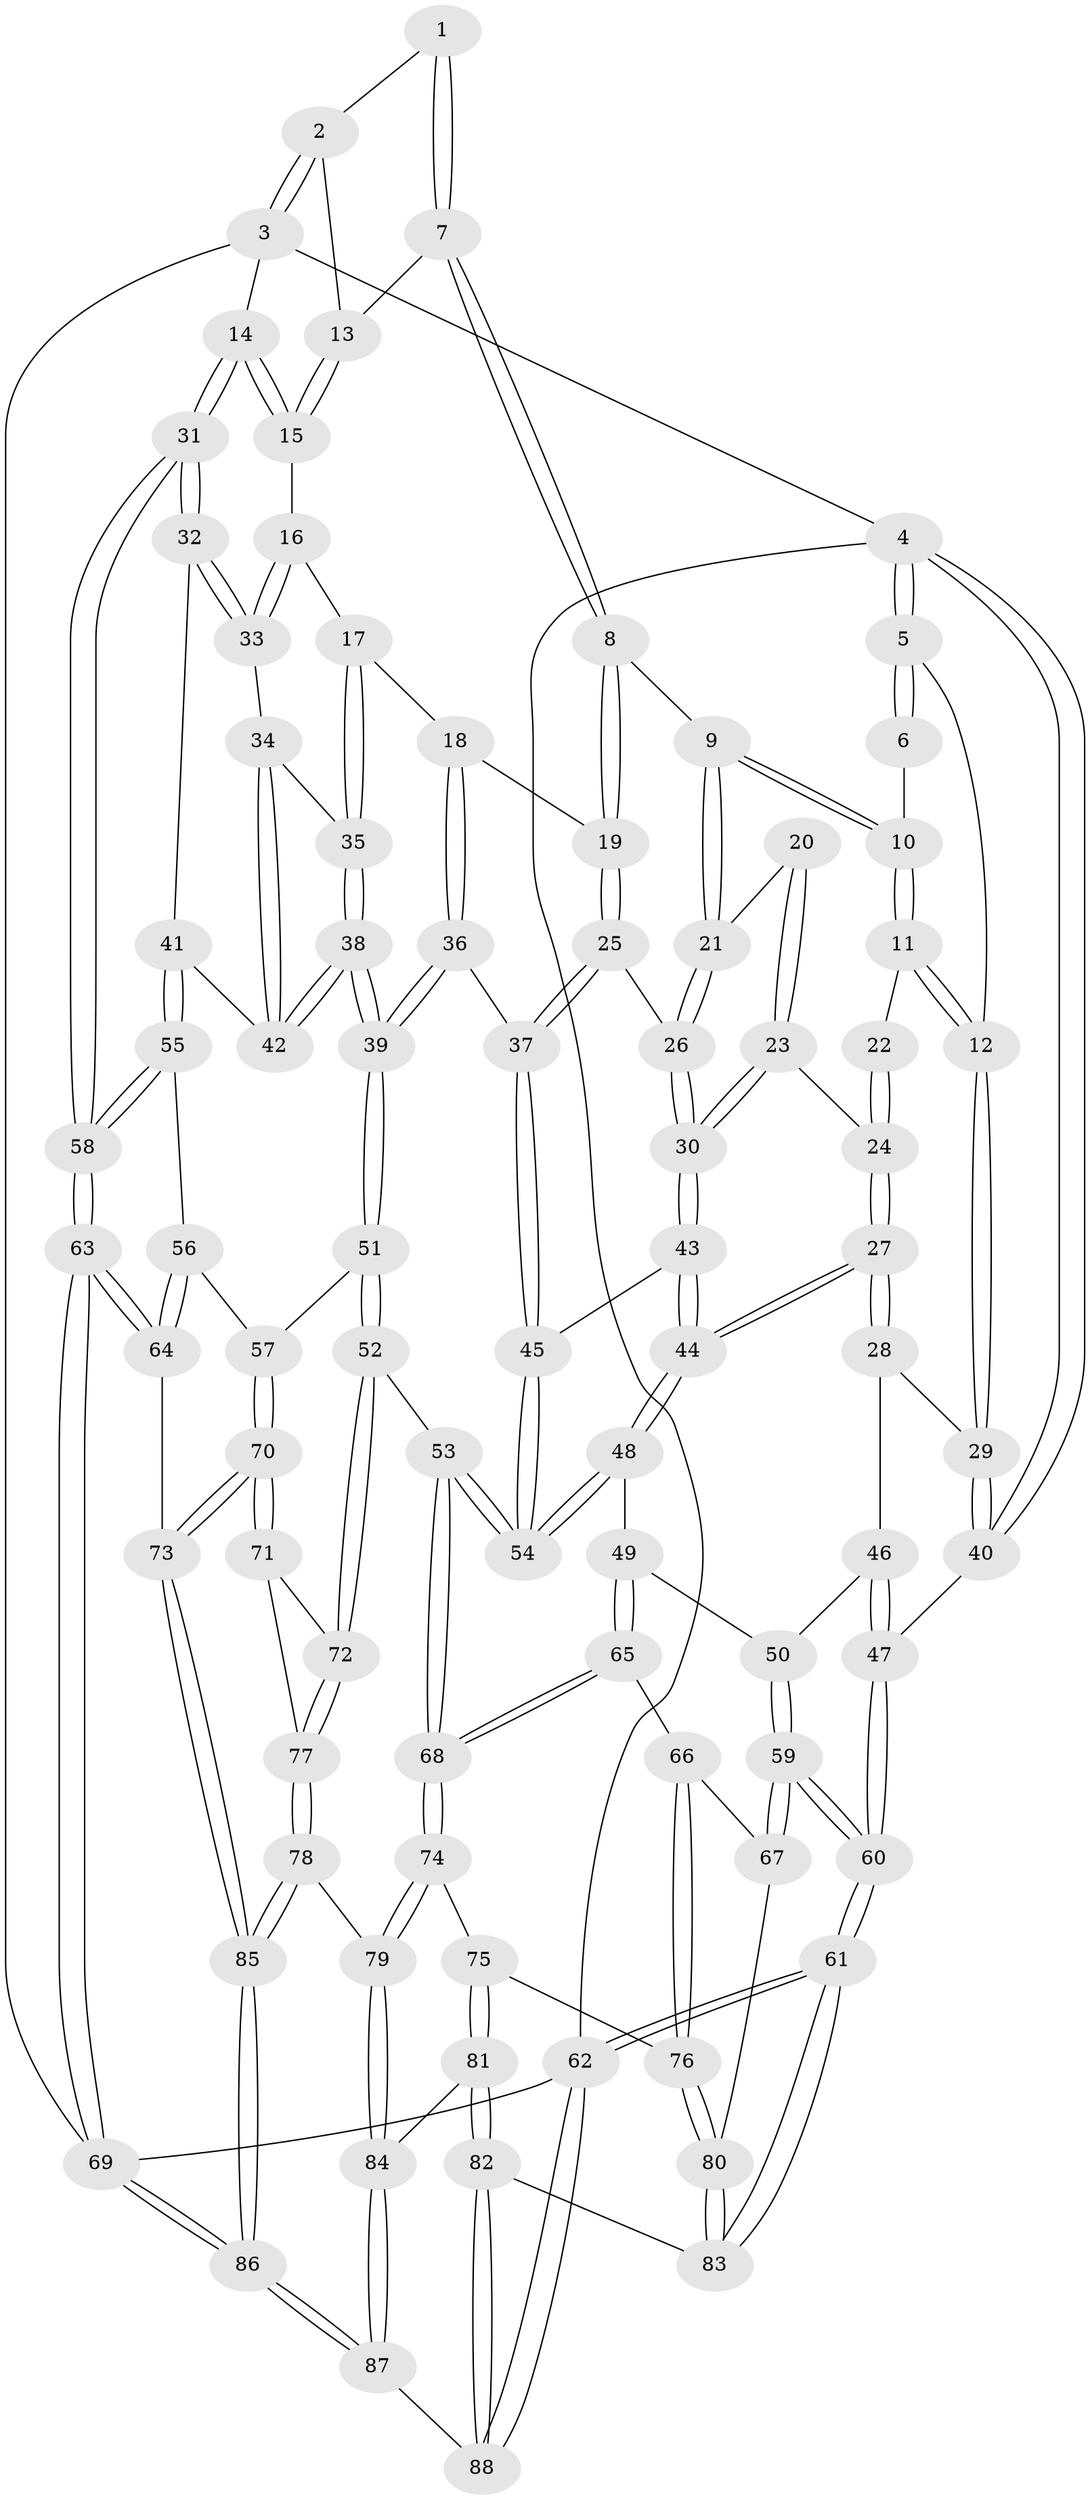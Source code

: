 // Generated by graph-tools (version 1.1) at 2025/00/03/09/25 05:00:20]
// undirected, 88 vertices, 217 edges
graph export_dot {
graph [start="1"]
  node [color=gray90,style=filled];
  1 [pos="+0.6080723785066748+0"];
  2 [pos="+1+0"];
  3 [pos="+1+0"];
  4 [pos="+0+0"];
  5 [pos="+0+0"];
  6 [pos="+0.2533576428791079+0"];
  7 [pos="+0.615103538384257+0.12899182856007582"];
  8 [pos="+0.5916842809883481+0.1586604521477895"];
  9 [pos="+0.5582817812016689+0.16962909228730816"];
  10 [pos="+0.31707946514311414+0.056146317760641634"];
  11 [pos="+0.2518974542288908+0.1968255817219389"];
  12 [pos="+0.18155981906369995+0.24257357426909082"];
  13 [pos="+0.8535340569149368+0.1167138231024832"];
  14 [pos="+1+0.36091999420420207"];
  15 [pos="+0.875809521514297+0.22991358508312426"];
  16 [pos="+0.8603250762213408+0.25623528285953895"];
  17 [pos="+0.7485389609540007+0.2996858196318782"];
  18 [pos="+0.6880766393085657+0.291299451922461"];
  19 [pos="+0.645528353410969+0.2440873786400307"];
  20 [pos="+0.3677693435583595+0.2580731949339951"];
  21 [pos="+0.5477468665917343+0.18564015791204017"];
  22 [pos="+0.32671878623738276+0.2526408915092787"];
  23 [pos="+0.4511799313542846+0.3492714575290667"];
  24 [pos="+0.34967122524631516+0.3562924872081924"];
  25 [pos="+0.5848799682682937+0.3903007512448166"];
  26 [pos="+0.49331188332126313+0.336552901461353"];
  27 [pos="+0.2542774008049784+0.47766853128365583"];
  28 [pos="+0.17117034500606096+0.3636275448050554"];
  29 [pos="+0.1460780068370156+0.2876360447769375"];
  30 [pos="+0.4706342365467599+0.3550150264921245"];
  31 [pos="+1+0.4812580299473593"];
  32 [pos="+0.9867852908917203+0.4625445561556017"];
  33 [pos="+0.8617006419975347+0.2766777450871831"];
  34 [pos="+0.8433282921658002+0.36283045381034484"];
  35 [pos="+0.7713195566985913+0.3737449846802892"];
  36 [pos="+0.6639193763741171+0.4510927814104699"];
  37 [pos="+0.6223784147938674+0.43508574266012506"];
  38 [pos="+0.7306270625247658+0.4903306854475861"];
  39 [pos="+0.7049423666101756+0.5041348800696046"];
  40 [pos="+0+0.25328409195180523"];
  41 [pos="+0.8992328931831823+0.47174661248246635"];
  42 [pos="+0.8717712072106175+0.46368202824084065"];
  43 [pos="+0.45541109881326153+0.44986445801039887"];
  44 [pos="+0.2616350377798414+0.5027367483382758"];
  45 [pos="+0.48562798163406695+0.4805739241198819"];
  46 [pos="+0.0318965615723348+0.4809463119656305"];
  47 [pos="+0+0.39946523522107985"];
  48 [pos="+0.25617950222147046+0.5361447683770565"];
  49 [pos="+0.25435988268911575+0.5393794297875235"];
  50 [pos="+0.0768578118737042+0.5478648029275215"];
  51 [pos="+0.6888331801858051+0.5799915915209989"];
  52 [pos="+0.543430497972371+0.6398616616687487"];
  53 [pos="+0.5298004122470609+0.6369832719961451"];
  54 [pos="+0.5212424013637703+0.6263538353149967"];
  55 [pos="+0.8690978232080164+0.5858557561925315"];
  56 [pos="+0.8283003901785938+0.6297273082774273"];
  57 [pos="+0.6916789459817577+0.5829566818647676"];
  58 [pos="+1+0.6821246928411241"];
  59 [pos="+0+0.7582540347668892"];
  60 [pos="+0+0.831242423307083"];
  61 [pos="+0+1"];
  62 [pos="+0+1"];
  63 [pos="+1+0.7199467623074688"];
  64 [pos="+0.9036770321165345+0.7418928886666358"];
  65 [pos="+0.2497602601112027+0.586914775532383"];
  66 [pos="+0.21973456653508852+0.6553093005173147"];
  67 [pos="+0.12409894142245888+0.7336732682093422"];
  68 [pos="+0.42192839260349363+0.7305801424939508"];
  69 [pos="+1+1"];
  70 [pos="+0.7575196729736992+0.8442021633102935"];
  71 [pos="+0.6755426744560621+0.8105535831708156"];
  72 [pos="+0.5711351331909817+0.7206856838477749"];
  73 [pos="+0.7615968387367371+0.8487474554374232"];
  74 [pos="+0.4096870525776359+0.7633081264897944"];
  75 [pos="+0.34772612261448144+0.8128703119699955"];
  76 [pos="+0.3292738571700545+0.8092526788597703"];
  77 [pos="+0.5273927615318471+0.8516617049350258"];
  78 [pos="+0.5229106373963419+0.8571314248473839"];
  79 [pos="+0.5227839851920911+0.8571580179175715"];
  80 [pos="+0.2184638065282443+0.8572647361258706"];
  81 [pos="+0.37129586997856645+0.8931107085373515"];
  82 [pos="+0.31289156709836763+1"];
  83 [pos="+0.21661316967548358+0.8637453417325996"];
  84 [pos="+0.4730181010462097+0.9159049787357767"];
  85 [pos="+0.756966045386684+1"];
  86 [pos="+0.7866772225842935+1"];
  87 [pos="+0.5242829338126845+1"];
  88 [pos="+0.299817727798431+1"];
  1 -- 2;
  1 -- 7;
  1 -- 7;
  2 -- 3;
  2 -- 3;
  2 -- 13;
  3 -- 4;
  3 -- 14;
  3 -- 69;
  4 -- 5;
  4 -- 5;
  4 -- 40;
  4 -- 40;
  4 -- 62;
  5 -- 6;
  5 -- 6;
  5 -- 12;
  6 -- 10;
  7 -- 8;
  7 -- 8;
  7 -- 13;
  8 -- 9;
  8 -- 19;
  8 -- 19;
  9 -- 10;
  9 -- 10;
  9 -- 21;
  9 -- 21;
  10 -- 11;
  10 -- 11;
  11 -- 12;
  11 -- 12;
  11 -- 22;
  12 -- 29;
  12 -- 29;
  13 -- 15;
  13 -- 15;
  14 -- 15;
  14 -- 15;
  14 -- 31;
  14 -- 31;
  15 -- 16;
  16 -- 17;
  16 -- 33;
  16 -- 33;
  17 -- 18;
  17 -- 35;
  17 -- 35;
  18 -- 19;
  18 -- 36;
  18 -- 36;
  19 -- 25;
  19 -- 25;
  20 -- 21;
  20 -- 23;
  20 -- 23;
  21 -- 26;
  21 -- 26;
  22 -- 24;
  22 -- 24;
  23 -- 24;
  23 -- 30;
  23 -- 30;
  24 -- 27;
  24 -- 27;
  25 -- 26;
  25 -- 37;
  25 -- 37;
  26 -- 30;
  26 -- 30;
  27 -- 28;
  27 -- 28;
  27 -- 44;
  27 -- 44;
  28 -- 29;
  28 -- 46;
  29 -- 40;
  29 -- 40;
  30 -- 43;
  30 -- 43;
  31 -- 32;
  31 -- 32;
  31 -- 58;
  31 -- 58;
  32 -- 33;
  32 -- 33;
  32 -- 41;
  33 -- 34;
  34 -- 35;
  34 -- 42;
  34 -- 42;
  35 -- 38;
  35 -- 38;
  36 -- 37;
  36 -- 39;
  36 -- 39;
  37 -- 45;
  37 -- 45;
  38 -- 39;
  38 -- 39;
  38 -- 42;
  38 -- 42;
  39 -- 51;
  39 -- 51;
  40 -- 47;
  41 -- 42;
  41 -- 55;
  41 -- 55;
  43 -- 44;
  43 -- 44;
  43 -- 45;
  44 -- 48;
  44 -- 48;
  45 -- 54;
  45 -- 54;
  46 -- 47;
  46 -- 47;
  46 -- 50;
  47 -- 60;
  47 -- 60;
  48 -- 49;
  48 -- 54;
  48 -- 54;
  49 -- 50;
  49 -- 65;
  49 -- 65;
  50 -- 59;
  50 -- 59;
  51 -- 52;
  51 -- 52;
  51 -- 57;
  52 -- 53;
  52 -- 72;
  52 -- 72;
  53 -- 54;
  53 -- 54;
  53 -- 68;
  53 -- 68;
  55 -- 56;
  55 -- 58;
  55 -- 58;
  56 -- 57;
  56 -- 64;
  56 -- 64;
  57 -- 70;
  57 -- 70;
  58 -- 63;
  58 -- 63;
  59 -- 60;
  59 -- 60;
  59 -- 67;
  59 -- 67;
  60 -- 61;
  60 -- 61;
  61 -- 62;
  61 -- 62;
  61 -- 83;
  61 -- 83;
  62 -- 88;
  62 -- 88;
  62 -- 69;
  63 -- 64;
  63 -- 64;
  63 -- 69;
  63 -- 69;
  64 -- 73;
  65 -- 66;
  65 -- 68;
  65 -- 68;
  66 -- 67;
  66 -- 76;
  66 -- 76;
  67 -- 80;
  68 -- 74;
  68 -- 74;
  69 -- 86;
  69 -- 86;
  70 -- 71;
  70 -- 71;
  70 -- 73;
  70 -- 73;
  71 -- 72;
  71 -- 77;
  72 -- 77;
  72 -- 77;
  73 -- 85;
  73 -- 85;
  74 -- 75;
  74 -- 79;
  74 -- 79;
  75 -- 76;
  75 -- 81;
  75 -- 81;
  76 -- 80;
  76 -- 80;
  77 -- 78;
  77 -- 78;
  78 -- 79;
  78 -- 85;
  78 -- 85;
  79 -- 84;
  79 -- 84;
  80 -- 83;
  80 -- 83;
  81 -- 82;
  81 -- 82;
  81 -- 84;
  82 -- 83;
  82 -- 88;
  82 -- 88;
  84 -- 87;
  84 -- 87;
  85 -- 86;
  85 -- 86;
  86 -- 87;
  86 -- 87;
  87 -- 88;
}
